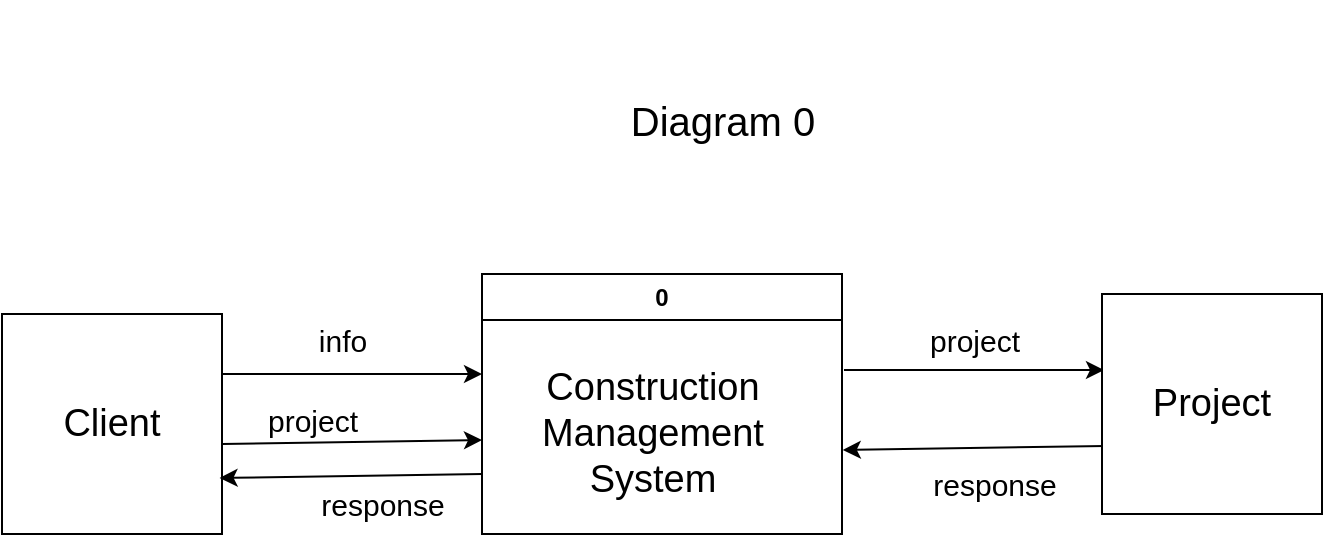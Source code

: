 <mxfile version="24.2.1" type="device">
  <diagram name="Page-1" id="BHaeUw2jec1ACdndj3Xi">
    <mxGraphModel dx="2564" dy="459" grid="1" gridSize="10" guides="1" tooltips="1" connect="1" arrows="1" fold="1" page="1" pageScale="1" pageWidth="827" pageHeight="1169" math="0" shadow="0">
      <root>
        <mxCell id="0" />
        <mxCell id="1" parent="0" />
        <mxCell id="_d0kSf7f0uNMeueQVCch-302" value="0" style="swimlane;whiteSpace=wrap;html=1;" vertex="1" parent="1">
          <mxGeometry x="-880" y="170" width="180" height="130" as="geometry" />
        </mxCell>
        <mxCell id="_d0kSf7f0uNMeueQVCch-303" value="&lt;font style=&quot;font-size: 19px;&quot;&gt;Construction&lt;/font&gt;&lt;div&gt;&lt;font style=&quot;font-size: 19px;&quot;&gt;Management&lt;/font&gt;&lt;/div&gt;&lt;div&gt;&lt;font style=&quot;font-size: 19px;&quot;&gt;System&lt;/font&gt;&lt;/div&gt;" style="text;html=1;align=center;verticalAlign=middle;resizable=0;points=[];autosize=1;strokeColor=none;fillColor=none;" vertex="1" parent="_d0kSf7f0uNMeueQVCch-302">
          <mxGeometry x="20" y="40" width="130" height="80" as="geometry" />
        </mxCell>
        <mxCell id="_d0kSf7f0uNMeueQVCch-304" value="" style="endArrow=classic;html=1;rounded=0;" edge="1" parent="1">
          <mxGeometry width="50" height="50" relative="1" as="geometry">
            <mxPoint x="-1010" y="220" as="sourcePoint" />
            <mxPoint x="-880" y="220" as="targetPoint" />
          </mxGeometry>
        </mxCell>
        <mxCell id="_d0kSf7f0uNMeueQVCch-305" value="" style="endArrow=classic;html=1;rounded=0;entryX=0;entryY=0.25;entryDx=0;entryDy=0;" edge="1" parent="1">
          <mxGeometry width="50" height="50" relative="1" as="geometry">
            <mxPoint x="-1010" y="255" as="sourcePoint" />
            <mxPoint x="-880" y="253" as="targetPoint" />
          </mxGeometry>
        </mxCell>
        <mxCell id="_d0kSf7f0uNMeueQVCch-306" value="" style="endArrow=classic;html=1;rounded=0;" edge="1" parent="1">
          <mxGeometry width="50" height="50" relative="1" as="geometry">
            <mxPoint x="-699" y="218" as="sourcePoint" />
            <mxPoint x="-569" y="218" as="targetPoint" />
          </mxGeometry>
        </mxCell>
        <mxCell id="_d0kSf7f0uNMeueQVCch-307" value="" style="endArrow=classic;html=1;rounded=0;exitX=0.067;exitY=1.075;exitDx=0;exitDy=0;exitPerimeter=0;" edge="1" parent="1">
          <mxGeometry width="50" height="50" relative="1" as="geometry">
            <mxPoint x="-568.39" y="256" as="sourcePoint" />
            <mxPoint x="-699.6" y="258" as="targetPoint" />
          </mxGeometry>
        </mxCell>
        <mxCell id="_d0kSf7f0uNMeueQVCch-308" value="&lt;font style=&quot;font-size: 15px;&quot;&gt;info&lt;/font&gt;" style="text;html=1;align=center;verticalAlign=middle;resizable=0;points=[];autosize=1;strokeColor=none;fillColor=none;" vertex="1" parent="1">
          <mxGeometry x="-975" y="188" width="50" height="30" as="geometry" />
        </mxCell>
        <mxCell id="_d0kSf7f0uNMeueQVCch-309" value="&lt;font style=&quot;font-size: 15px;&quot;&gt;project&lt;/font&gt;" style="text;html=1;align=center;verticalAlign=middle;resizable=0;points=[];autosize=1;strokeColor=none;fillColor=none;" vertex="1" parent="1">
          <mxGeometry x="-1000" y="228" width="70" height="30" as="geometry" />
        </mxCell>
        <mxCell id="_d0kSf7f0uNMeueQVCch-310" value="&lt;font style=&quot;font-size: 15px;&quot;&gt;project&lt;/font&gt;" style="text;html=1;align=center;verticalAlign=middle;resizable=0;points=[];autosize=1;strokeColor=none;fillColor=none;" vertex="1" parent="1">
          <mxGeometry x="-669" y="188" width="70" height="30" as="geometry" />
        </mxCell>
        <mxCell id="_d0kSf7f0uNMeueQVCch-311" value="&lt;font style=&quot;font-size: 15px;&quot;&gt;response&lt;/font&gt;" style="text;html=1;align=center;verticalAlign=middle;resizable=0;points=[];autosize=1;strokeColor=none;fillColor=none;" vertex="1" parent="1">
          <mxGeometry x="-669" y="260" width="90" height="30" as="geometry" />
        </mxCell>
        <mxCell id="_d0kSf7f0uNMeueQVCch-312" value="&lt;div style=&quot;font-size: 20px;&quot;&gt;&lt;br&gt;&lt;/div&gt;" style="text;html=1;align=center;verticalAlign=middle;resizable=0;points=[];autosize=1;strokeColor=none;fillColor=none;" vertex="1" parent="1">
          <mxGeometry x="-680" y="33" width="20" height="40" as="geometry" />
        </mxCell>
        <mxCell id="_d0kSf7f0uNMeueQVCch-313" value="&lt;font style=&quot;font-size: 20px;&quot;&gt;Diagram 0&lt;/font&gt;" style="text;html=1;align=center;verticalAlign=middle;resizable=0;points=[];autosize=1;strokeColor=none;fillColor=none;" vertex="1" parent="1">
          <mxGeometry x="-820" y="73" width="120" height="40" as="geometry" />
        </mxCell>
        <mxCell id="_d0kSf7f0uNMeueQVCch-314" value="&lt;font style=&quot;font-size: 19px;&quot;&gt;Client&lt;/font&gt;" style="whiteSpace=wrap;html=1;aspect=fixed;" vertex="1" parent="1">
          <mxGeometry x="-1120" y="190" width="110" height="110" as="geometry" />
        </mxCell>
        <mxCell id="_d0kSf7f0uNMeueQVCch-315" value="&lt;font style=&quot;font-size: 19px;&quot;&gt;Project&lt;/font&gt;" style="whiteSpace=wrap;html=1;aspect=fixed;" vertex="1" parent="1">
          <mxGeometry x="-570" y="180" width="110" height="110" as="geometry" />
        </mxCell>
        <mxCell id="_d0kSf7f0uNMeueQVCch-316" value="&lt;font style=&quot;font-size: 15px;&quot;&gt;response&lt;/font&gt;" style="text;html=1;align=center;verticalAlign=middle;resizable=0;points=[];autosize=1;strokeColor=none;fillColor=none;" vertex="1" parent="1">
          <mxGeometry x="-975" y="270" width="90" height="30" as="geometry" />
        </mxCell>
        <mxCell id="_d0kSf7f0uNMeueQVCch-317" value="" style="endArrow=classic;html=1;rounded=0;exitX=0.067;exitY=1.075;exitDx=0;exitDy=0;exitPerimeter=0;" edge="1" parent="1">
          <mxGeometry width="50" height="50" relative="1" as="geometry">
            <mxPoint x="-880" y="270" as="sourcePoint" />
            <mxPoint x="-1011.21" y="272" as="targetPoint" />
          </mxGeometry>
        </mxCell>
      </root>
    </mxGraphModel>
  </diagram>
</mxfile>
